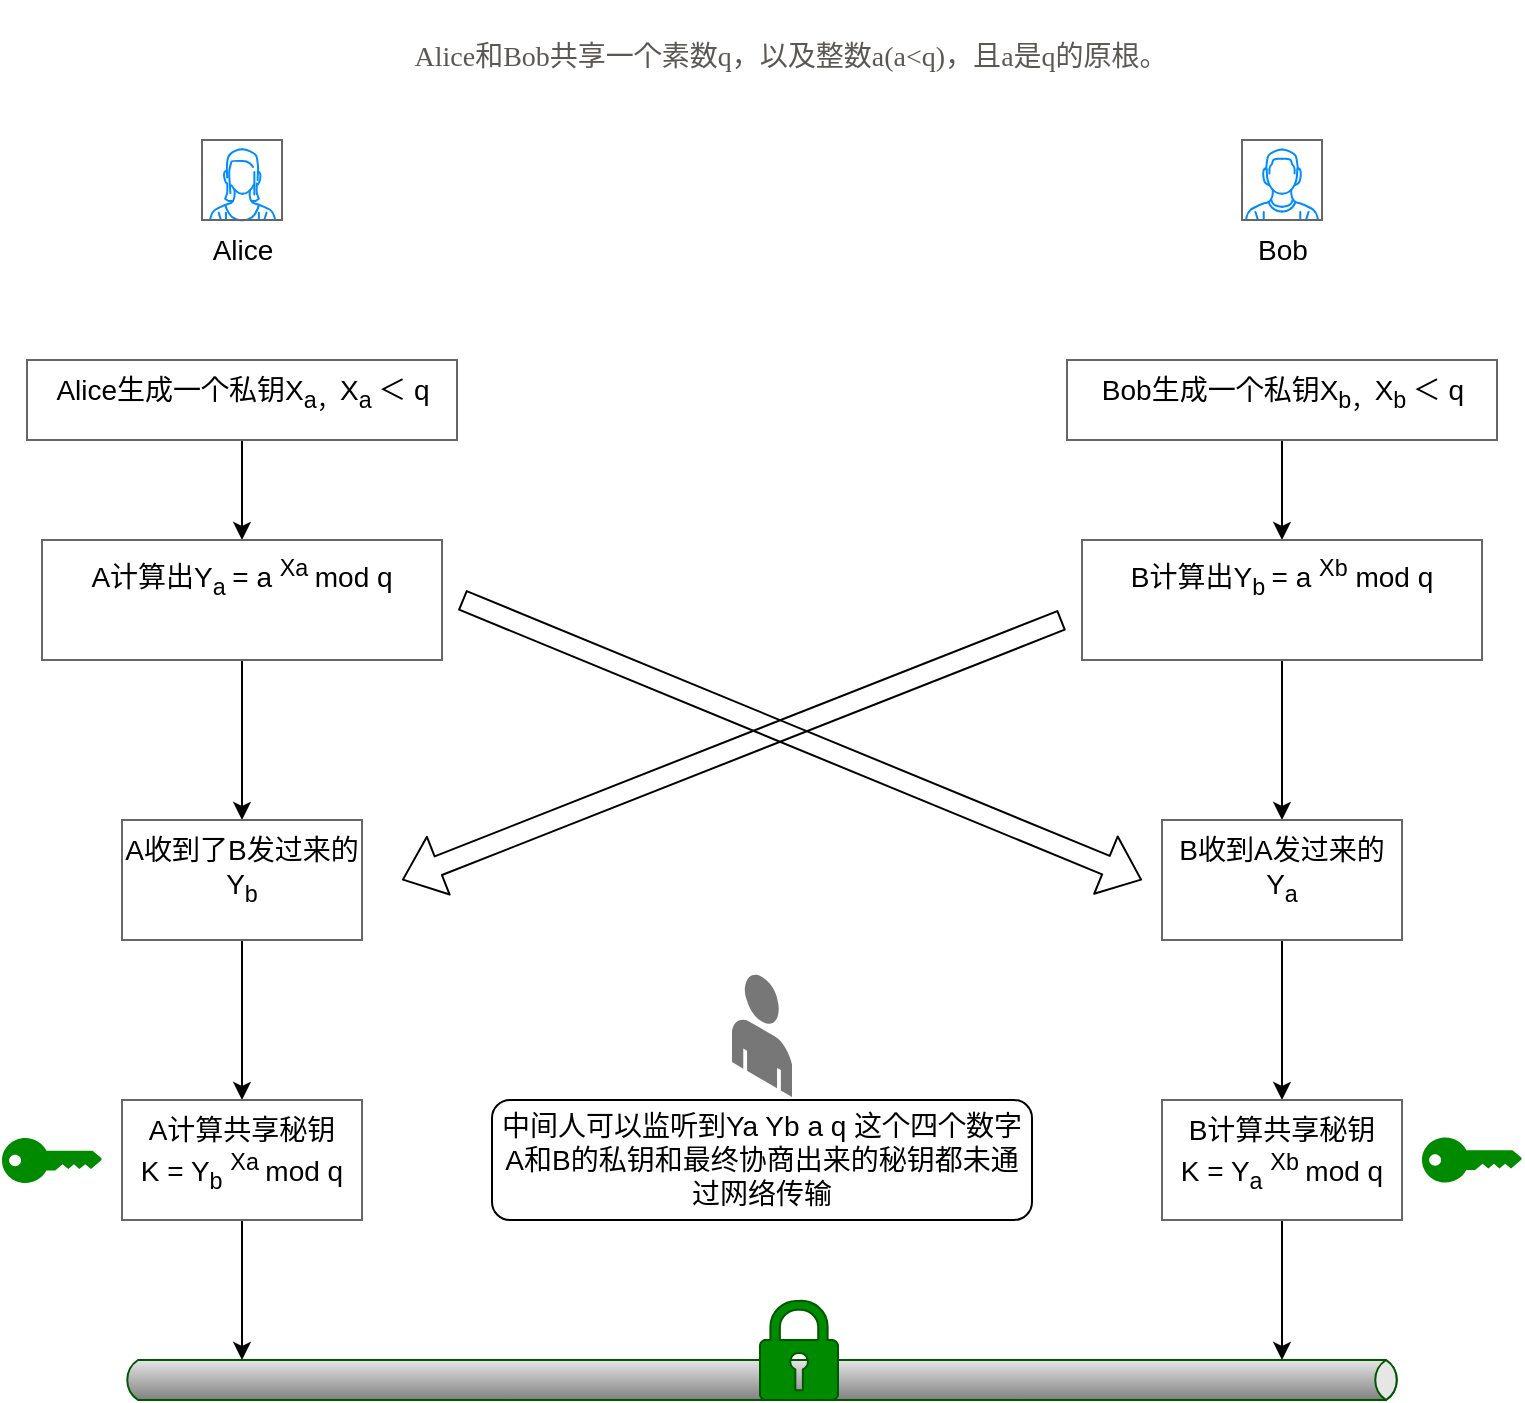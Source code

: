 <mxfile>
    <diagram id="f0R_gTmEbICUevjb02AO" name="DH">
        <mxGraphModel dx="858" dy="644" grid="1" gridSize="10" guides="1" tooltips="1" connect="1" arrows="1" fold="1" page="1" pageScale="1" pageWidth="827" pageHeight="1169" math="0" shadow="0">
            <root>
                <mxCell id="kDPMOWYQrUD8QyIsPTHs-0"/>
                <mxCell id="kDPMOWYQrUD8QyIsPTHs-1" parent="kDPMOWYQrUD8QyIsPTHs-0"/>
                <mxCell id="36" value="中间人可以监听到Ya Yb a q 这个四个数字&lt;br&gt;A和B的私钥和最终协商出来的秘钥都未通过网络传输" style="rounded=1;whiteSpace=wrap;html=1;fontSize=14;" vertex="1" parent="kDPMOWYQrUD8QyIsPTHs-1">
                    <mxGeometry x="265" y="600" width="270" height="60" as="geometry"/>
                </mxCell>
                <mxCell id="QmeGcUXVcKmXf-QaNLtk-20" style="edgeStyle=none;html=1;exitX=0.5;exitY=1;exitDx=0;exitDy=0;entryX=0.5;entryY=0;entryDx=0;entryDy=0;fontSize=14;fontColor=#99FF99;" parent="kDPMOWYQrUD8QyIsPTHs-1" edge="1">
                    <mxGeometry relative="1" as="geometry">
                        <mxPoint x="140" y="441" as="targetPoint"/>
                    </mxGeometry>
                </mxCell>
                <mxCell id="JwDkUBS2097RfAlYIRlh-12" value="" style="edgeStyle=none;html=1;fontColor=#000000;" parent="kDPMOWYQrUD8QyIsPTHs-1" edge="1">
                    <mxGeometry relative="1" as="geometry">
                        <mxPoint x="140" y="546" as="targetPoint"/>
                    </mxGeometry>
                </mxCell>
                <mxCell id="MqwLXj8ViMFqXoTFp2Kj-26" style="edgeStyle=none;html=1;exitX=0.5;exitY=1;exitDx=0;exitDy=0;entryX=0.5;entryY=0;entryDx=0;entryDy=0;fontSize=14;fontColor=#99FF99;" parent="kDPMOWYQrUD8QyIsPTHs-1" edge="1">
                    <mxGeometry relative="1" as="geometry">
                        <mxPoint x="140" y="1160" as="sourcePoint"/>
                    </mxGeometry>
                </mxCell>
                <mxCell id="0" value="Alice" style="verticalLabelPosition=bottom;shadow=0;dashed=0;align=center;html=1;verticalAlign=top;strokeWidth=1;shape=mxgraph.mockup.containers.userFemale;strokeColor=#666666;strokeColor2=#008cff;fontSize=14;" vertex="1" parent="kDPMOWYQrUD8QyIsPTHs-1">
                    <mxGeometry x="120" y="120" width="40" height="40" as="geometry"/>
                </mxCell>
                <mxCell id="1" value="Bob" style="verticalLabelPosition=bottom;shadow=0;dashed=0;align=center;html=1;verticalAlign=top;strokeWidth=1;shape=mxgraph.mockup.containers.userMale;strokeColor=#666666;strokeColor2=#008cff;fontSize=14;" vertex="1" parent="kDPMOWYQrUD8QyIsPTHs-1">
                    <mxGeometry x="640" y="120" width="40" height="40" as="geometry"/>
                </mxCell>
                <mxCell id="2" value="" style="verticalLabelPosition=bottom;html=1;verticalAlign=top;strokeWidth=1;align=center;outlineConnect=0;dashed=0;outlineConnect=0;shape=mxgraph.aws3d.end_user;strokeColor=none;fillColor=#777777;aspect=fixed;" vertex="1" parent="kDPMOWYQrUD8QyIsPTHs-1">
                    <mxGeometry x="385" y="537" width="30" height="61.51" as="geometry"/>
                </mxCell>
                <mxCell id="3" value="&lt;br style=&quot;font-size: 14px;&quot;&gt;&lt;span style=&quot;font-size: 14px; font-family: &amp;quot;avenir medium&amp;quot;; color: rgb(91, 88, 84);&quot;&gt;Alice&lt;/span&gt;&lt;span style=&quot;font-size: 14px; font-family: &amp;quot;pingfang sc medium&amp;quot;; color: rgb(91, 88, 84);&quot;&gt;和&lt;/span&gt;&lt;span style=&quot;font-size: 14px; font-family: &amp;quot;avenir medium&amp;quot;; color: rgb(91, 88, 84);&quot;&gt;Bob&lt;/span&gt;&lt;span style=&quot;font-size: 14px; font-family: &amp;quot;pingfang sc medium&amp;quot;; color: rgb(91, 88, 84);&quot;&gt;共享⼀个素数&lt;/span&gt;&lt;span style=&quot;font-size: 14px; font-family: &amp;quot;avenir medium&amp;quot;; color: rgb(91, 88, 84);&quot;&gt;q&lt;/span&gt;&lt;span style=&quot;font-size: 14px; font-family: &amp;quot;pingfang sc medium&amp;quot;; color: rgb(91, 88, 84);&quot;&gt;，以及整数&lt;/span&gt;&lt;span style=&quot;font-size: 14px; font-family: &amp;quot;avenir medium&amp;quot;; color: rgb(91, 88, 84);&quot;&gt;a(a&amp;lt;q)&lt;/span&gt;&lt;span style=&quot;font-size: 14px; font-family: &amp;quot;pingfang sc medium&amp;quot;; color: rgb(91, 88, 84);&quot;&gt;，且&lt;/span&gt;&lt;span style=&quot;font-size: 14px; font-family: &amp;quot;avenir medium&amp;quot;; color: rgb(91, 88, 84);&quot;&gt;a&lt;/span&gt;&lt;span style=&quot;font-size: 14px; font-family: &amp;quot;pingfang sc medium&amp;quot;; color: rgb(91, 88, 84);&quot;&gt;是&lt;/span&gt;&lt;span style=&quot;font-size: 14px; font-family: &amp;quot;avenir medium&amp;quot;; color: rgb(91, 88, 84);&quot;&gt;q&lt;/span&gt;&lt;span style=&quot;font-size: 14px; font-family: &amp;quot;pingfang sc medium&amp;quot;; color: rgb(91, 88, 84);&quot;&gt;的原根。&lt;/span&gt;&lt;br style=&quot;font-size: 14px;&quot;&gt;" style="text;html=1;align=center;verticalAlign=middle;resizable=0;points=[];autosize=1;strokeColor=none;fillColor=none;fontSize=14;" vertex="1" parent="kDPMOWYQrUD8QyIsPTHs-1">
                    <mxGeometry x="214" y="50" width="400" height="40" as="geometry"/>
                </mxCell>
                <mxCell id="8" value="" style="edgeStyle=none;html=1;fontSize=14;" edge="1" parent="kDPMOWYQrUD8QyIsPTHs-1" source="4" target="7">
                    <mxGeometry relative="1" as="geometry"/>
                </mxCell>
                <mxCell id="4" value="Alice生成一个私钥X&lt;sub&gt;a，&lt;/sub&gt;X&lt;sub&gt;a &lt;/sub&gt;＜ q" style="whiteSpace=wrap;html=1;fontSize=14;verticalAlign=top;strokeColor=#666666;shadow=0;dashed=0;strokeWidth=1;" vertex="1" parent="kDPMOWYQrUD8QyIsPTHs-1">
                    <mxGeometry x="32.5" y="230" width="215" height="40" as="geometry"/>
                </mxCell>
                <mxCell id="10" value="" style="edgeStyle=none;html=1;fontSize=14;" edge="1" parent="kDPMOWYQrUD8QyIsPTHs-1" source="6" target="9">
                    <mxGeometry relative="1" as="geometry"/>
                </mxCell>
                <mxCell id="6" value="Bob生成一个私钥X&lt;sub&gt;b，&lt;/sub&gt;X&lt;sub&gt;b &lt;/sub&gt;＜ q" style="whiteSpace=wrap;html=1;fontSize=14;verticalAlign=top;strokeColor=#666666;shadow=0;dashed=0;strokeWidth=1;" vertex="1" parent="kDPMOWYQrUD8QyIsPTHs-1">
                    <mxGeometry x="552.5" y="230" width="215" height="40" as="geometry"/>
                </mxCell>
                <mxCell id="12" value="" style="edgeStyle=none;html=1;fontSize=14;" edge="1" parent="kDPMOWYQrUD8QyIsPTHs-1" source="7" target="11">
                    <mxGeometry relative="1" as="geometry"/>
                </mxCell>
                <mxCell id="7" value="&lt;div style=&quot;text-align: justify&quot;&gt;A计算出Y&lt;sub&gt;a&lt;/sub&gt;&lt;sup&gt;&amp;nbsp;&lt;/sup&gt;= a &lt;sup&gt;Xa &lt;/sup&gt;mod q&lt;/div&gt;" style="whiteSpace=wrap;html=1;fontSize=14;verticalAlign=top;strokeColor=#666666;shadow=0;dashed=0;strokeWidth=1;" vertex="1" parent="kDPMOWYQrUD8QyIsPTHs-1">
                    <mxGeometry x="40" y="320" width="200" height="60" as="geometry"/>
                </mxCell>
                <mxCell id="14" value="" style="edgeStyle=none;html=1;fontSize=14;" edge="1" parent="kDPMOWYQrUD8QyIsPTHs-1" source="9" target="13">
                    <mxGeometry relative="1" as="geometry"/>
                </mxCell>
                <mxCell id="9" value="&lt;div style=&quot;text-align: justify&quot;&gt;B计算出Y&lt;sub&gt;b&lt;/sub&gt;&lt;sup&gt;&amp;nbsp;&lt;/sup&gt;= a &lt;sup&gt;Xb&lt;/sup&gt; mod q&lt;/div&gt;" style="whiteSpace=wrap;html=1;fontSize=14;verticalAlign=top;strokeColor=#666666;shadow=0;dashed=0;strokeWidth=1;" vertex="1" parent="kDPMOWYQrUD8QyIsPTHs-1">
                    <mxGeometry x="560" y="320" width="200" height="60" as="geometry"/>
                </mxCell>
                <mxCell id="16" value="" style="edgeStyle=none;html=1;fontSize=14;" edge="1" parent="kDPMOWYQrUD8QyIsPTHs-1" source="11" target="15">
                    <mxGeometry relative="1" as="geometry"/>
                </mxCell>
                <mxCell id="11" value="A收到了B发过来的Y&lt;sub&gt;b&lt;/sub&gt;" style="whiteSpace=wrap;html=1;fontSize=14;verticalAlign=top;strokeColor=#666666;shadow=0;dashed=0;strokeWidth=1;" vertex="1" parent="kDPMOWYQrUD8QyIsPTHs-1">
                    <mxGeometry x="80" y="460" width="120" height="60" as="geometry"/>
                </mxCell>
                <mxCell id="18" value="" style="edgeStyle=none;html=1;fontSize=14;" edge="1" parent="kDPMOWYQrUD8QyIsPTHs-1" source="13" target="17">
                    <mxGeometry relative="1" as="geometry"/>
                </mxCell>
                <mxCell id="13" value="B收到A发过来的Y&lt;sub&gt;a&lt;/sub&gt;" style="whiteSpace=wrap;html=1;fontSize=14;verticalAlign=top;strokeColor=#666666;shadow=0;dashed=0;strokeWidth=1;" vertex="1" parent="kDPMOWYQrUD8QyIsPTHs-1">
                    <mxGeometry x="600" y="460" width="120" height="60" as="geometry"/>
                </mxCell>
                <mxCell id="30" value="" style="edgeStyle=none;html=1;fontSize=14;entryX=0;entryY=0;entryDx=60;entryDy=0;entryPerimeter=0;" edge="1" parent="kDPMOWYQrUD8QyIsPTHs-1" source="15" target="28">
                    <mxGeometry relative="1" as="geometry"/>
                </mxCell>
                <mxCell id="15" value="A计算共享秘钥&lt;br&gt;K = Y&lt;sub&gt;b&lt;/sub&gt; &lt;sup&gt;Xa &lt;/sup&gt;mod q" style="whiteSpace=wrap;html=1;fontSize=14;verticalAlign=top;strokeColor=#666666;shadow=0;dashed=0;strokeWidth=1;" vertex="1" parent="kDPMOWYQrUD8QyIsPTHs-1">
                    <mxGeometry x="80" y="600" width="120" height="60" as="geometry"/>
                </mxCell>
                <mxCell id="31" value="" style="edgeStyle=none;html=1;fontSize=14;entryX=0;entryY=0;entryDx=580;entryDy=0;entryPerimeter=0;" edge="1" parent="kDPMOWYQrUD8QyIsPTHs-1" source="17" target="28">
                    <mxGeometry relative="1" as="geometry"/>
                </mxCell>
                <mxCell id="17" value="B计算共享秘钥&lt;br&gt;K = Y&lt;sub&gt;a&lt;/sub&gt;&amp;nbsp;&lt;sup&gt;Xb&amp;nbsp;&lt;/sup&gt;mod q" style="whiteSpace=wrap;html=1;fontSize=14;verticalAlign=top;strokeColor=#666666;shadow=0;dashed=0;strokeWidth=1;" vertex="1" parent="kDPMOWYQrUD8QyIsPTHs-1">
                    <mxGeometry x="600" y="600" width="120" height="60" as="geometry"/>
                </mxCell>
                <mxCell id="23" value="" style="shape=flexArrow;endArrow=classic;html=1;fontSize=14;" edge="1" parent="kDPMOWYQrUD8QyIsPTHs-1">
                    <mxGeometry width="50" height="50" relative="1" as="geometry">
                        <mxPoint x="250" y="350" as="sourcePoint"/>
                        <mxPoint x="590" y="490" as="targetPoint"/>
                    </mxGeometry>
                </mxCell>
                <mxCell id="24" value="" style="shape=flexArrow;endArrow=classic;html=1;fontSize=14;" edge="1" parent="kDPMOWYQrUD8QyIsPTHs-1">
                    <mxGeometry width="50" height="50" relative="1" as="geometry">
                        <mxPoint x="550" y="360" as="sourcePoint"/>
                        <mxPoint x="220" y="490" as="targetPoint"/>
                    </mxGeometry>
                </mxCell>
                <mxCell id="26" value="" style="points=[[0,0.5,0],[0.24,0,0],[0.5,0.28,0],[0.995,0.475,0],[0.5,0.72,0],[0.24,1,0]];verticalLabelPosition=bottom;sketch=0;html=1;verticalAlign=top;aspect=fixed;align=center;pointerEvents=1;shape=mxgraph.cisco19.key;fillColor=#008a00;strokeColor=#005700;fontSize=14;fontColor=#ffffff;" vertex="1" parent="kDPMOWYQrUD8QyIsPTHs-1">
                    <mxGeometry x="20" y="619" width="50" height="22.5" as="geometry"/>
                </mxCell>
                <mxCell id="27" value="" style="points=[[0,0.5,0],[0.24,0,0],[0.5,0.28,0],[0.995,0.475,0],[0.5,0.72,0],[0.24,1,0]];verticalLabelPosition=bottom;sketch=0;html=1;verticalAlign=top;aspect=fixed;align=center;pointerEvents=1;shape=mxgraph.cisco19.key;fillColor=#008a00;strokeColor=#005700;fontSize=14;fontColor=#ffffff;" vertex="1" parent="kDPMOWYQrUD8QyIsPTHs-1">
                    <mxGeometry x="730" y="618.75" width="50" height="22.5" as="geometry"/>
                </mxCell>
                <mxCell id="28" value="" style="strokeWidth=1;outlineConnect=0;dashed=0;align=center;html=1;fontSize=8;shape=mxgraph.eip.messageChannel;verticalLabelPosition=bottom;labelBackgroundColor=#ffffff;verticalAlign=top;fillColor=#008a00;fontColor=#ffffff;strokeColor=#005700;" vertex="1" parent="kDPMOWYQrUD8QyIsPTHs-1">
                    <mxGeometry x="80" y="730" width="640" height="20" as="geometry"/>
                </mxCell>
                <mxCell id="29" value="" style="sketch=0;aspect=fixed;pointerEvents=1;shadow=0;dashed=0;html=1;strokeColor=#005700;labelPosition=center;verticalLabelPosition=bottom;verticalAlign=top;align=center;fillColor=#008a00;shape=mxgraph.mscae.enterprise.lock;fontSize=14;fontColor=#ffffff;" vertex="1" parent="kDPMOWYQrUD8QyIsPTHs-1">
                    <mxGeometry x="399" y="700" width="39" height="50" as="geometry"/>
                </mxCell>
            </root>
        </mxGraphModel>
    </diagram>
</mxfile>